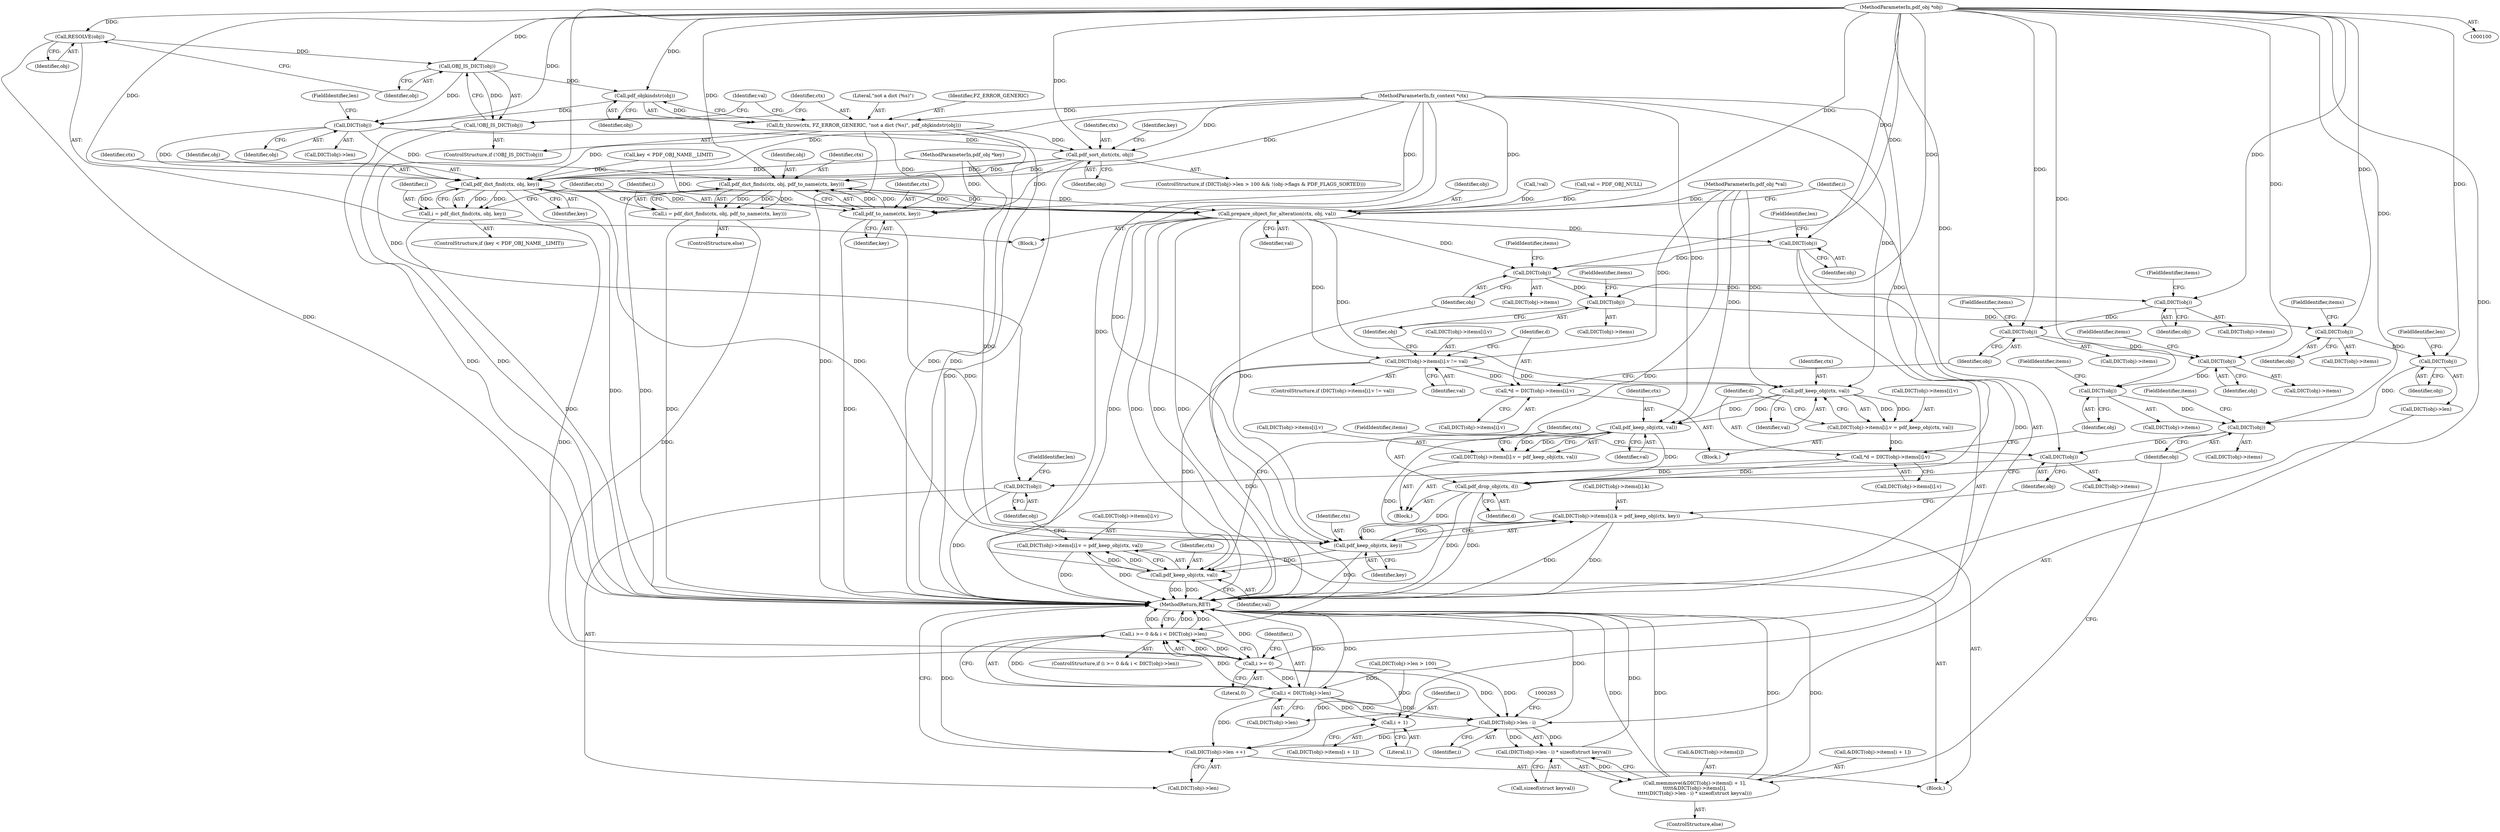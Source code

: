 digraph "1_ghostscript_1e03c06456d997435019fb3526fa2d4be7dbc6ec@pointer" {
"1000102" [label="(MethodParameterIn,pdf_obj *obj)"];
"1000107" [label="(Call,RESOLVE(obj))"];
"1000111" [label="(Call,OBJ_IS_DICT(obj))"];
"1000110" [label="(Call,!OBJ_IS_DICT(obj))"];
"1000117" [label="(Call,pdf_objkindstr(obj))"];
"1000113" [label="(Call,fz_throw(ctx, FZ_ERROR_GENERIC, \"not a dict (%s)\", pdf_objkindstr(obj)))"];
"1000139" [label="(Call,pdf_sort_dict(ctx, obj))"];
"1000148" [label="(Call,pdf_dict_find(ctx, obj, key))"];
"1000146" [label="(Call,i = pdf_dict_find(ctx, obj, key))"];
"1000167" [label="(Call,i >= 0)"];
"1000166" [label="(Call,i >= 0 && i < DICT(obj)->len)"];
"1000170" [label="(Call,i < DICT(obj)->len)"];
"1000247" [label="(Call,i + 1)"];
"1000258" [label="(Call,DICT(obj)->len - i)"];
"1000257" [label="(Call,(DICT(obj)->len - i) * sizeof(struct keyval))"];
"1000240" [label="(Call,memmove(&DICT(obj)->items[i + 1],\n\t\t\t\t\t&DICT(obj)->items[i],\n\t\t\t\t\t(DICT(obj)->len - i) * sizeof(struct keyval)))"];
"1000290" [label="(Call,DICT(obj)->len ++)"];
"1000161" [label="(Call,prepare_object_for_alteration(ctx, obj, val))"];
"1000173" [label="(Call,DICT(obj))"];
"1000182" [label="(Call,DICT(obj))"];
"1000195" [label="(Call,DICT(obj))"];
"1000204" [label="(Call,DICT(obj))"];
"1000219" [label="(Call,DICT(obj))"];
"1000228" [label="(Call,DICT(obj))"];
"1000270" [label="(Call,DICT(obj))"];
"1000282" [label="(Call,DICT(obj))"];
"1000292" [label="(Call,DICT(obj))"];
"1000244" [label="(Call,DICT(obj))"];
"1000253" [label="(Call,DICT(obj))"];
"1000260" [label="(Call,DICT(obj))"];
"1000178" [label="(Call,DICT(obj)->items[i].v != val)"];
"1000190" [label="(Call,*d = DICT(obj)->items[i].v)"];
"1000209" [label="(Call,pdf_keep_obj(ctx, val))"];
"1000200" [label="(Call,DICT(obj)->items[i].v = pdf_keep_obj(ctx, val))"];
"1000214" [label="(Call,*d = DICT(obj)->items[i].v)"];
"1000236" [label="(Call,pdf_drop_obj(ctx, d))"];
"1000275" [label="(Call,pdf_keep_obj(ctx, key))"];
"1000266" [label="(Call,DICT(obj)->items[i].k = pdf_keep_obj(ctx, key))"];
"1000287" [label="(Call,pdf_keep_obj(ctx, val))"];
"1000278" [label="(Call,DICT(obj)->items[i].v = pdf_keep_obj(ctx, val))"];
"1000233" [label="(Call,pdf_keep_obj(ctx, val))"];
"1000224" [label="(Call,DICT(obj)->items[i].v = pdf_keep_obj(ctx, val))"];
"1000155" [label="(Call,pdf_dict_finds(ctx, obj, pdf_to_name(ctx, key)))"];
"1000153" [label="(Call,i = pdf_dict_finds(ctx, obj, pdf_to_name(ctx, key)))"];
"1000158" [label="(Call,pdf_to_name(ctx, key))"];
"1000129" [label="(Call,DICT(obj))"];
"1000182" [label="(Call,DICT(obj))"];
"1000250" [label="(Call,&DICT(obj)->items[i])"];
"1000277" [label="(Identifier,key)"];
"1000113" [label="(Call,fz_throw(ctx, FZ_ERROR_GENERIC, \"not a dict (%s)\", pdf_objkindstr(obj)))"];
"1000212" [label="(Block,)"];
"1000288" [label="(Identifier,ctx)"];
"1000282" [label="(Call,DICT(obj))"];
"1000112" [label="(Identifier,obj)"];
"1000276" [label="(Identifier,ctx)"];
"1000210" [label="(Identifier,ctx)"];
"1000194" [label="(Call,DICT(obj)->items)"];
"1000294" [label="(FieldIdentifier,len)"];
"1000278" [label="(Call,DICT(obj)->items[i].v = pdf_keep_obj(ctx, val))"];
"1000197" [label="(FieldIdentifier,items)"];
"1000216" [label="(Call,DICT(obj)->items[i].v)"];
"1000164" [label="(Identifier,val)"];
"1000257" [label="(Call,(DICT(obj)->len - i) * sizeof(struct keyval))"];
"1000236" [label="(Call,pdf_drop_obj(ctx, d))"];
"1000127" [label="(Call,DICT(obj)->len > 100)"];
"1000161" [label="(Call,prepare_object_for_alteration(ctx, obj, val))"];
"1000190" [label="(Call,*d = DICT(obj)->items[i].v)"];
"1000111" [label="(Call,OBJ_IS_DICT(obj))"];
"1000152" [label="(ControlStructure,else)"];
"1000260" [label="(Call,DICT(obj))"];
"1000211" [label="(Identifier,val)"];
"1000253" [label="(Call,DICT(obj))"];
"1000165" [label="(ControlStructure,if (i >= 0 && i < DICT(obj)->len))"];
"1000105" [label="(Block,)"];
"1000249" [label="(Literal,1)"];
"1000188" [label="(Block,)"];
"1000117" [label="(Call,pdf_objkindstr(obj))"];
"1000234" [label="(Identifier,ctx)"];
"1000143" [label="(Call,key < PDF_OBJ_NAME__LIMIT)"];
"1000114" [label="(Identifier,ctx)"];
"1000108" [label="(Identifier,obj)"];
"1000167" [label="(Call,i >= 0)"];
"1000195" [label="(Call,DICT(obj))"];
"1000173" [label="(Call,DICT(obj))"];
"1000171" [label="(Identifier,i)"];
"1000159" [label="(Identifier,ctx)"];
"1000170" [label="(Call,i < DICT(obj)->len)"];
"1000177" [label="(ControlStructure,if (DICT(obj)->items[i].v != val))"];
"1000166" [label="(Call,i >= 0 && i < DICT(obj)->len)"];
"1000158" [label="(Call,pdf_to_name(ctx, key))"];
"1000238" [label="(Identifier,d)"];
"1000241" [label="(Call,&DICT(obj)->items[i + 1])"];
"1000174" [label="(Identifier,obj)"];
"1000269" [label="(Call,DICT(obj)->items)"];
"1000107" [label="(Call,RESOLVE(obj))"];
"1000151" [label="(Identifier,key)"];
"1000184" [label="(FieldIdentifier,items)"];
"1000214" [label="(Call,*d = DICT(obj)->items[i].v)"];
"1000172" [label="(Call,DICT(obj)->len)"];
"1000275" [label="(Call,pdf_keep_obj(ctx, key))"];
"1000261" [label="(Identifier,obj)"];
"1000233" [label="(Call,pdf_keep_obj(ctx, val))"];
"1000131" [label="(FieldIdentifier,len)"];
"1000101" [label="(MethodParameterIn,fz_context *ctx)"];
"1000266" [label="(Call,DICT(obj)->items[i].k = pdf_keep_obj(ctx, key))"];
"1000160" [label="(Identifier,key)"];
"1000271" [label="(Identifier,obj)"];
"1000191" [label="(Identifier,d)"];
"1000155" [label="(Call,pdf_dict_finds(ctx, obj, pdf_to_name(ctx, key)))"];
"1000196" [label="(Identifier,obj)"];
"1000248" [label="(Identifier,i)"];
"1000120" [label="(Call,!val)"];
"1000140" [label="(Identifier,ctx)"];
"1000149" [label="(Identifier,ctx)"];
"1000156" [label="(Identifier,ctx)"];
"1000221" [label="(FieldIdentifier,items)"];
"1000262" [label="(FieldIdentifier,len)"];
"1000121" [label="(Identifier,val)"];
"1000144" [label="(Identifier,key)"];
"1000150" [label="(Identifier,obj)"];
"1000205" [label="(Identifier,obj)"];
"1000201" [label="(Call,DICT(obj)->items[i].v)"];
"1000146" [label="(Call,i = pdf_dict_find(ctx, obj, key))"];
"1000125" [label="(ControlStructure,if (DICT(obj)->len > 100 && !(obj->flags & PDF_FLAGS_SORTED)))"];
"1000290" [label="(Call,DICT(obj)->len ++)"];
"1000258" [label="(Call,DICT(obj)->len - i)"];
"1000179" [label="(Call,DICT(obj)->items[i].v)"];
"1000291" [label="(Call,DICT(obj)->len)"];
"1000246" [label="(FieldIdentifier,items)"];
"1000128" [label="(Call,DICT(obj)->len)"];
"1000162" [label="(Identifier,ctx)"];
"1000142" [label="(ControlStructure,if (key < PDF_OBJ_NAME__LIMIT))"];
"1000220" [label="(Identifier,obj)"];
"1000263" [label="(Identifier,i)"];
"1000147" [label="(Identifier,i)"];
"1000252" [label="(Call,DICT(obj)->items)"];
"1000116" [label="(Literal,\"not a dict (%s)\")"];
"1000281" [label="(Call,DICT(obj)->items)"];
"1000130" [label="(Identifier,obj)"];
"1000225" [label="(Call,DICT(obj)->items[i].v)"];
"1000239" [label="(ControlStructure,else)"];
"1000122" [label="(Call,val = PDF_OBJ_NULL)"];
"1000215" [label="(Identifier,d)"];
"1000289" [label="(Identifier,val)"];
"1000118" [label="(Identifier,obj)"];
"1000292" [label="(Call,DICT(obj))"];
"1000219" [label="(Call,DICT(obj))"];
"1000154" [label="(Identifier,i)"];
"1000203" [label="(Call,DICT(obj)->items)"];
"1000293" [label="(Identifier,obj)"];
"1000279" [label="(Call,DICT(obj)->items[i].v)"];
"1000115" [label="(Identifier,FZ_ERROR_GENERIC)"];
"1000157" [label="(Identifier,obj)"];
"1000287" [label="(Call,pdf_keep_obj(ctx, val))"];
"1000139" [label="(Call,pdf_sort_dict(ctx, obj))"];
"1000244" [label="(Call,DICT(obj))"];
"1000192" [label="(Call,DICT(obj)->items[i].v)"];
"1000230" [label="(FieldIdentifier,items)"];
"1000183" [label="(Identifier,obj)"];
"1000264" [label="(Call,sizeof(struct keyval))"];
"1000295" [label="(MethodReturn,RET)"];
"1000129" [label="(Call,DICT(obj))"];
"1000104" [label="(MethodParameterIn,pdf_obj *val)"];
"1000200" [label="(Call,DICT(obj)->items[i].v = pdf_keep_obj(ctx, val))"];
"1000242" [label="(Call,DICT(obj)->items[i + 1])"];
"1000206" [label="(FieldIdentifier,items)"];
"1000148" [label="(Call,pdf_dict_find(ctx, obj, key))"];
"1000259" [label="(Call,DICT(obj)->len)"];
"1000209" [label="(Call,pdf_keep_obj(ctx, val))"];
"1000284" [label="(FieldIdentifier,items)"];
"1000110" [label="(Call,!OBJ_IS_DICT(obj))"];
"1000267" [label="(Call,DICT(obj)->items[i].k)"];
"1000227" [label="(Call,DICT(obj)->items)"];
"1000178" [label="(Call,DICT(obj)->items[i].v != val)"];
"1000283" [label="(Identifier,obj)"];
"1000169" [label="(Literal,0)"];
"1000153" [label="(Call,i = pdf_dict_finds(ctx, obj, pdf_to_name(ctx, key)))"];
"1000163" [label="(Identifier,obj)"];
"1000270" [label="(Call,DICT(obj))"];
"1000224" [label="(Call,DICT(obj)->items[i].v = pdf_keep_obj(ctx, val))"];
"1000247" [label="(Call,i + 1)"];
"1000255" [label="(FieldIdentifier,items)"];
"1000175" [label="(FieldIdentifier,len)"];
"1000235" [label="(Identifier,val)"];
"1000228" [label="(Call,DICT(obj))"];
"1000218" [label="(Call,DICT(obj)->items)"];
"1000187" [label="(Identifier,val)"];
"1000109" [label="(ControlStructure,if (!OBJ_IS_DICT(obj)))"];
"1000102" [label="(MethodParameterIn,pdf_obj *obj)"];
"1000254" [label="(Identifier,obj)"];
"1000141" [label="(Identifier,obj)"];
"1000237" [label="(Identifier,ctx)"];
"1000176" [label="(Block,)"];
"1000204" [label="(Call,DICT(obj))"];
"1000272" [label="(FieldIdentifier,items)"];
"1000240" [label="(Call,memmove(&DICT(obj)->items[i + 1],\n\t\t\t\t\t&DICT(obj)->items[i],\n\t\t\t\t\t(DICT(obj)->len - i) * sizeof(struct keyval)))"];
"1000245" [label="(Identifier,obj)"];
"1000103" [label="(MethodParameterIn,pdf_obj *key)"];
"1000243" [label="(Call,DICT(obj)->items)"];
"1000229" [label="(Identifier,obj)"];
"1000168" [label="(Identifier,i)"];
"1000181" [label="(Call,DICT(obj)->items)"];
"1000102" -> "1000100"  [label="AST: "];
"1000102" -> "1000295"  [label="DDG: "];
"1000102" -> "1000107"  [label="DDG: "];
"1000102" -> "1000111"  [label="DDG: "];
"1000102" -> "1000117"  [label="DDG: "];
"1000102" -> "1000129"  [label="DDG: "];
"1000102" -> "1000139"  [label="DDG: "];
"1000102" -> "1000148"  [label="DDG: "];
"1000102" -> "1000155"  [label="DDG: "];
"1000102" -> "1000161"  [label="DDG: "];
"1000102" -> "1000173"  [label="DDG: "];
"1000102" -> "1000182"  [label="DDG: "];
"1000102" -> "1000195"  [label="DDG: "];
"1000102" -> "1000204"  [label="DDG: "];
"1000102" -> "1000219"  [label="DDG: "];
"1000102" -> "1000228"  [label="DDG: "];
"1000102" -> "1000244"  [label="DDG: "];
"1000102" -> "1000253"  [label="DDG: "];
"1000102" -> "1000260"  [label="DDG: "];
"1000102" -> "1000270"  [label="DDG: "];
"1000102" -> "1000282"  [label="DDG: "];
"1000102" -> "1000292"  [label="DDG: "];
"1000107" -> "1000105"  [label="AST: "];
"1000107" -> "1000108"  [label="CFG: "];
"1000108" -> "1000107"  [label="AST: "];
"1000112" -> "1000107"  [label="CFG: "];
"1000107" -> "1000295"  [label="DDG: "];
"1000107" -> "1000111"  [label="DDG: "];
"1000111" -> "1000110"  [label="AST: "];
"1000111" -> "1000112"  [label="CFG: "];
"1000112" -> "1000111"  [label="AST: "];
"1000110" -> "1000111"  [label="CFG: "];
"1000111" -> "1000110"  [label="DDG: "];
"1000111" -> "1000117"  [label="DDG: "];
"1000111" -> "1000129"  [label="DDG: "];
"1000110" -> "1000109"  [label="AST: "];
"1000114" -> "1000110"  [label="CFG: "];
"1000121" -> "1000110"  [label="CFG: "];
"1000110" -> "1000295"  [label="DDG: "];
"1000110" -> "1000295"  [label="DDG: "];
"1000117" -> "1000113"  [label="AST: "];
"1000117" -> "1000118"  [label="CFG: "];
"1000118" -> "1000117"  [label="AST: "];
"1000113" -> "1000117"  [label="CFG: "];
"1000117" -> "1000113"  [label="DDG: "];
"1000117" -> "1000129"  [label="DDG: "];
"1000113" -> "1000109"  [label="AST: "];
"1000114" -> "1000113"  [label="AST: "];
"1000115" -> "1000113"  [label="AST: "];
"1000116" -> "1000113"  [label="AST: "];
"1000121" -> "1000113"  [label="CFG: "];
"1000113" -> "1000295"  [label="DDG: "];
"1000113" -> "1000295"  [label="DDG: "];
"1000113" -> "1000295"  [label="DDG: "];
"1000101" -> "1000113"  [label="DDG: "];
"1000113" -> "1000139"  [label="DDG: "];
"1000113" -> "1000148"  [label="DDG: "];
"1000113" -> "1000158"  [label="DDG: "];
"1000139" -> "1000125"  [label="AST: "];
"1000139" -> "1000141"  [label="CFG: "];
"1000140" -> "1000139"  [label="AST: "];
"1000141" -> "1000139"  [label="AST: "];
"1000144" -> "1000139"  [label="CFG: "];
"1000139" -> "1000295"  [label="DDG: "];
"1000101" -> "1000139"  [label="DDG: "];
"1000129" -> "1000139"  [label="DDG: "];
"1000139" -> "1000148"  [label="DDG: "];
"1000139" -> "1000148"  [label="DDG: "];
"1000139" -> "1000155"  [label="DDG: "];
"1000139" -> "1000158"  [label="DDG: "];
"1000148" -> "1000146"  [label="AST: "];
"1000148" -> "1000151"  [label="CFG: "];
"1000149" -> "1000148"  [label="AST: "];
"1000150" -> "1000148"  [label="AST: "];
"1000151" -> "1000148"  [label="AST: "];
"1000146" -> "1000148"  [label="CFG: "];
"1000148" -> "1000295"  [label="DDG: "];
"1000148" -> "1000146"  [label="DDG: "];
"1000148" -> "1000146"  [label="DDG: "];
"1000148" -> "1000146"  [label="DDG: "];
"1000101" -> "1000148"  [label="DDG: "];
"1000129" -> "1000148"  [label="DDG: "];
"1000143" -> "1000148"  [label="DDG: "];
"1000103" -> "1000148"  [label="DDG: "];
"1000148" -> "1000161"  [label="DDG: "];
"1000148" -> "1000161"  [label="DDG: "];
"1000148" -> "1000275"  [label="DDG: "];
"1000146" -> "1000142"  [label="AST: "];
"1000147" -> "1000146"  [label="AST: "];
"1000162" -> "1000146"  [label="CFG: "];
"1000146" -> "1000295"  [label="DDG: "];
"1000146" -> "1000167"  [label="DDG: "];
"1000167" -> "1000166"  [label="AST: "];
"1000167" -> "1000169"  [label="CFG: "];
"1000168" -> "1000167"  [label="AST: "];
"1000169" -> "1000167"  [label="AST: "];
"1000171" -> "1000167"  [label="CFG: "];
"1000166" -> "1000167"  [label="CFG: "];
"1000167" -> "1000295"  [label="DDG: "];
"1000167" -> "1000166"  [label="DDG: "];
"1000167" -> "1000166"  [label="DDG: "];
"1000153" -> "1000167"  [label="DDG: "];
"1000167" -> "1000170"  [label="DDG: "];
"1000167" -> "1000247"  [label="DDG: "];
"1000167" -> "1000258"  [label="DDG: "];
"1000166" -> "1000165"  [label="AST: "];
"1000166" -> "1000170"  [label="CFG: "];
"1000170" -> "1000166"  [label="AST: "];
"1000183" -> "1000166"  [label="CFG: "];
"1000295" -> "1000166"  [label="CFG: "];
"1000166" -> "1000295"  [label="DDG: "];
"1000166" -> "1000295"  [label="DDG: "];
"1000166" -> "1000295"  [label="DDG: "];
"1000170" -> "1000166"  [label="DDG: "];
"1000170" -> "1000166"  [label="DDG: "];
"1000170" -> "1000172"  [label="CFG: "];
"1000171" -> "1000170"  [label="AST: "];
"1000172" -> "1000170"  [label="AST: "];
"1000170" -> "1000295"  [label="DDG: "];
"1000170" -> "1000295"  [label="DDG: "];
"1000127" -> "1000170"  [label="DDG: "];
"1000170" -> "1000247"  [label="DDG: "];
"1000170" -> "1000258"  [label="DDG: "];
"1000170" -> "1000258"  [label="DDG: "];
"1000170" -> "1000290"  [label="DDG: "];
"1000247" -> "1000242"  [label="AST: "];
"1000247" -> "1000249"  [label="CFG: "];
"1000248" -> "1000247"  [label="AST: "];
"1000249" -> "1000247"  [label="AST: "];
"1000242" -> "1000247"  [label="CFG: "];
"1000258" -> "1000257"  [label="AST: "];
"1000258" -> "1000263"  [label="CFG: "];
"1000259" -> "1000258"  [label="AST: "];
"1000263" -> "1000258"  [label="AST: "];
"1000265" -> "1000258"  [label="CFG: "];
"1000258" -> "1000295"  [label="DDG: "];
"1000258" -> "1000257"  [label="DDG: "];
"1000258" -> "1000257"  [label="DDG: "];
"1000127" -> "1000258"  [label="DDG: "];
"1000258" -> "1000290"  [label="DDG: "];
"1000257" -> "1000240"  [label="AST: "];
"1000257" -> "1000264"  [label="CFG: "];
"1000264" -> "1000257"  [label="AST: "];
"1000240" -> "1000257"  [label="CFG: "];
"1000257" -> "1000295"  [label="DDG: "];
"1000257" -> "1000240"  [label="DDG: "];
"1000240" -> "1000239"  [label="AST: "];
"1000241" -> "1000240"  [label="AST: "];
"1000250" -> "1000240"  [label="AST: "];
"1000271" -> "1000240"  [label="CFG: "];
"1000240" -> "1000295"  [label="DDG: "];
"1000240" -> "1000295"  [label="DDG: "];
"1000240" -> "1000295"  [label="DDG: "];
"1000240" -> "1000295"  [label="DDG: "];
"1000290" -> "1000176"  [label="AST: "];
"1000290" -> "1000291"  [label="CFG: "];
"1000291" -> "1000290"  [label="AST: "];
"1000295" -> "1000290"  [label="CFG: "];
"1000290" -> "1000295"  [label="DDG: "];
"1000127" -> "1000290"  [label="DDG: "];
"1000161" -> "1000105"  [label="AST: "];
"1000161" -> "1000164"  [label="CFG: "];
"1000162" -> "1000161"  [label="AST: "];
"1000163" -> "1000161"  [label="AST: "];
"1000164" -> "1000161"  [label="AST: "];
"1000168" -> "1000161"  [label="CFG: "];
"1000161" -> "1000295"  [label="DDG: "];
"1000161" -> "1000295"  [label="DDG: "];
"1000161" -> "1000295"  [label="DDG: "];
"1000161" -> "1000295"  [label="DDG: "];
"1000155" -> "1000161"  [label="DDG: "];
"1000155" -> "1000161"  [label="DDG: "];
"1000101" -> "1000161"  [label="DDG: "];
"1000122" -> "1000161"  [label="DDG: "];
"1000120" -> "1000161"  [label="DDG: "];
"1000104" -> "1000161"  [label="DDG: "];
"1000161" -> "1000173"  [label="DDG: "];
"1000161" -> "1000182"  [label="DDG: "];
"1000161" -> "1000178"  [label="DDG: "];
"1000161" -> "1000209"  [label="DDG: "];
"1000161" -> "1000275"  [label="DDG: "];
"1000173" -> "1000172"  [label="AST: "];
"1000173" -> "1000174"  [label="CFG: "];
"1000174" -> "1000173"  [label="AST: "];
"1000175" -> "1000173"  [label="CFG: "];
"1000173" -> "1000295"  [label="DDG: "];
"1000173" -> "1000182"  [label="DDG: "];
"1000182" -> "1000181"  [label="AST: "];
"1000182" -> "1000183"  [label="CFG: "];
"1000183" -> "1000182"  [label="AST: "];
"1000184" -> "1000182"  [label="CFG: "];
"1000182" -> "1000195"  [label="DDG: "];
"1000182" -> "1000244"  [label="DDG: "];
"1000195" -> "1000194"  [label="AST: "];
"1000195" -> "1000196"  [label="CFG: "];
"1000196" -> "1000195"  [label="AST: "];
"1000197" -> "1000195"  [label="CFG: "];
"1000195" -> "1000204"  [label="DDG: "];
"1000204" -> "1000203"  [label="AST: "];
"1000204" -> "1000205"  [label="CFG: "];
"1000205" -> "1000204"  [label="AST: "];
"1000206" -> "1000204"  [label="CFG: "];
"1000204" -> "1000219"  [label="DDG: "];
"1000219" -> "1000218"  [label="AST: "];
"1000219" -> "1000220"  [label="CFG: "];
"1000220" -> "1000219"  [label="AST: "];
"1000221" -> "1000219"  [label="CFG: "];
"1000219" -> "1000228"  [label="DDG: "];
"1000228" -> "1000227"  [label="AST: "];
"1000228" -> "1000229"  [label="CFG: "];
"1000229" -> "1000228"  [label="AST: "];
"1000230" -> "1000228"  [label="CFG: "];
"1000228" -> "1000270"  [label="DDG: "];
"1000270" -> "1000269"  [label="AST: "];
"1000270" -> "1000271"  [label="CFG: "];
"1000271" -> "1000270"  [label="AST: "];
"1000272" -> "1000270"  [label="CFG: "];
"1000260" -> "1000270"  [label="DDG: "];
"1000270" -> "1000282"  [label="DDG: "];
"1000282" -> "1000281"  [label="AST: "];
"1000282" -> "1000283"  [label="CFG: "];
"1000283" -> "1000282"  [label="AST: "];
"1000284" -> "1000282"  [label="CFG: "];
"1000282" -> "1000292"  [label="DDG: "];
"1000292" -> "1000291"  [label="AST: "];
"1000292" -> "1000293"  [label="CFG: "];
"1000293" -> "1000292"  [label="AST: "];
"1000294" -> "1000292"  [label="CFG: "];
"1000292" -> "1000295"  [label="DDG: "];
"1000244" -> "1000243"  [label="AST: "];
"1000244" -> "1000245"  [label="CFG: "];
"1000245" -> "1000244"  [label="AST: "];
"1000246" -> "1000244"  [label="CFG: "];
"1000244" -> "1000253"  [label="DDG: "];
"1000253" -> "1000252"  [label="AST: "];
"1000253" -> "1000254"  [label="CFG: "];
"1000254" -> "1000253"  [label="AST: "];
"1000255" -> "1000253"  [label="CFG: "];
"1000253" -> "1000260"  [label="DDG: "];
"1000260" -> "1000259"  [label="AST: "];
"1000260" -> "1000261"  [label="CFG: "];
"1000261" -> "1000260"  [label="AST: "];
"1000262" -> "1000260"  [label="CFG: "];
"1000178" -> "1000177"  [label="AST: "];
"1000178" -> "1000187"  [label="CFG: "];
"1000179" -> "1000178"  [label="AST: "];
"1000187" -> "1000178"  [label="AST: "];
"1000191" -> "1000178"  [label="CFG: "];
"1000245" -> "1000178"  [label="CFG: "];
"1000178" -> "1000295"  [label="DDG: "];
"1000104" -> "1000178"  [label="DDG: "];
"1000178" -> "1000190"  [label="DDG: "];
"1000178" -> "1000209"  [label="DDG: "];
"1000178" -> "1000287"  [label="DDG: "];
"1000190" -> "1000188"  [label="AST: "];
"1000190" -> "1000192"  [label="CFG: "];
"1000191" -> "1000190"  [label="AST: "];
"1000192" -> "1000190"  [label="AST: "];
"1000205" -> "1000190"  [label="CFG: "];
"1000209" -> "1000200"  [label="AST: "];
"1000209" -> "1000211"  [label="CFG: "];
"1000210" -> "1000209"  [label="AST: "];
"1000211" -> "1000209"  [label="AST: "];
"1000200" -> "1000209"  [label="CFG: "];
"1000209" -> "1000200"  [label="DDG: "];
"1000209" -> "1000200"  [label="DDG: "];
"1000101" -> "1000209"  [label="DDG: "];
"1000104" -> "1000209"  [label="DDG: "];
"1000209" -> "1000233"  [label="DDG: "];
"1000209" -> "1000233"  [label="DDG: "];
"1000200" -> "1000188"  [label="AST: "];
"1000201" -> "1000200"  [label="AST: "];
"1000215" -> "1000200"  [label="CFG: "];
"1000200" -> "1000214"  [label="DDG: "];
"1000214" -> "1000212"  [label="AST: "];
"1000214" -> "1000216"  [label="CFG: "];
"1000215" -> "1000214"  [label="AST: "];
"1000216" -> "1000214"  [label="AST: "];
"1000229" -> "1000214"  [label="CFG: "];
"1000214" -> "1000236"  [label="DDG: "];
"1000236" -> "1000212"  [label="AST: "];
"1000236" -> "1000238"  [label="CFG: "];
"1000237" -> "1000236"  [label="AST: "];
"1000238" -> "1000236"  [label="AST: "];
"1000271" -> "1000236"  [label="CFG: "];
"1000236" -> "1000295"  [label="DDG: "];
"1000236" -> "1000295"  [label="DDG: "];
"1000233" -> "1000236"  [label="DDG: "];
"1000101" -> "1000236"  [label="DDG: "];
"1000236" -> "1000275"  [label="DDG: "];
"1000275" -> "1000266"  [label="AST: "];
"1000275" -> "1000277"  [label="CFG: "];
"1000276" -> "1000275"  [label="AST: "];
"1000277" -> "1000275"  [label="AST: "];
"1000266" -> "1000275"  [label="CFG: "];
"1000275" -> "1000295"  [label="DDG: "];
"1000275" -> "1000266"  [label="DDG: "];
"1000275" -> "1000266"  [label="DDG: "];
"1000101" -> "1000275"  [label="DDG: "];
"1000158" -> "1000275"  [label="DDG: "];
"1000103" -> "1000275"  [label="DDG: "];
"1000275" -> "1000287"  [label="DDG: "];
"1000266" -> "1000176"  [label="AST: "];
"1000267" -> "1000266"  [label="AST: "];
"1000283" -> "1000266"  [label="CFG: "];
"1000266" -> "1000295"  [label="DDG: "];
"1000266" -> "1000295"  [label="DDG: "];
"1000287" -> "1000278"  [label="AST: "];
"1000287" -> "1000289"  [label="CFG: "];
"1000288" -> "1000287"  [label="AST: "];
"1000289" -> "1000287"  [label="AST: "];
"1000278" -> "1000287"  [label="CFG: "];
"1000287" -> "1000295"  [label="DDG: "];
"1000287" -> "1000295"  [label="DDG: "];
"1000287" -> "1000278"  [label="DDG: "];
"1000287" -> "1000278"  [label="DDG: "];
"1000101" -> "1000287"  [label="DDG: "];
"1000233" -> "1000287"  [label="DDG: "];
"1000104" -> "1000287"  [label="DDG: "];
"1000278" -> "1000176"  [label="AST: "];
"1000279" -> "1000278"  [label="AST: "];
"1000293" -> "1000278"  [label="CFG: "];
"1000278" -> "1000295"  [label="DDG: "];
"1000278" -> "1000295"  [label="DDG: "];
"1000233" -> "1000224"  [label="AST: "];
"1000233" -> "1000235"  [label="CFG: "];
"1000234" -> "1000233"  [label="AST: "];
"1000235" -> "1000233"  [label="AST: "];
"1000224" -> "1000233"  [label="CFG: "];
"1000233" -> "1000224"  [label="DDG: "];
"1000233" -> "1000224"  [label="DDG: "];
"1000101" -> "1000233"  [label="DDG: "];
"1000104" -> "1000233"  [label="DDG: "];
"1000224" -> "1000212"  [label="AST: "];
"1000225" -> "1000224"  [label="AST: "];
"1000237" -> "1000224"  [label="CFG: "];
"1000155" -> "1000153"  [label="AST: "];
"1000155" -> "1000158"  [label="CFG: "];
"1000156" -> "1000155"  [label="AST: "];
"1000157" -> "1000155"  [label="AST: "];
"1000158" -> "1000155"  [label="AST: "];
"1000153" -> "1000155"  [label="CFG: "];
"1000155" -> "1000295"  [label="DDG: "];
"1000155" -> "1000153"  [label="DDG: "];
"1000155" -> "1000153"  [label="DDG: "];
"1000155" -> "1000153"  [label="DDG: "];
"1000158" -> "1000155"  [label="DDG: "];
"1000158" -> "1000155"  [label="DDG: "];
"1000101" -> "1000155"  [label="DDG: "];
"1000129" -> "1000155"  [label="DDG: "];
"1000153" -> "1000152"  [label="AST: "];
"1000154" -> "1000153"  [label="AST: "];
"1000162" -> "1000153"  [label="CFG: "];
"1000153" -> "1000295"  [label="DDG: "];
"1000158" -> "1000160"  [label="CFG: "];
"1000159" -> "1000158"  [label="AST: "];
"1000160" -> "1000158"  [label="AST: "];
"1000158" -> "1000295"  [label="DDG: "];
"1000101" -> "1000158"  [label="DDG: "];
"1000143" -> "1000158"  [label="DDG: "];
"1000103" -> "1000158"  [label="DDG: "];
"1000129" -> "1000128"  [label="AST: "];
"1000129" -> "1000130"  [label="CFG: "];
"1000130" -> "1000129"  [label="AST: "];
"1000131" -> "1000129"  [label="CFG: "];
}
